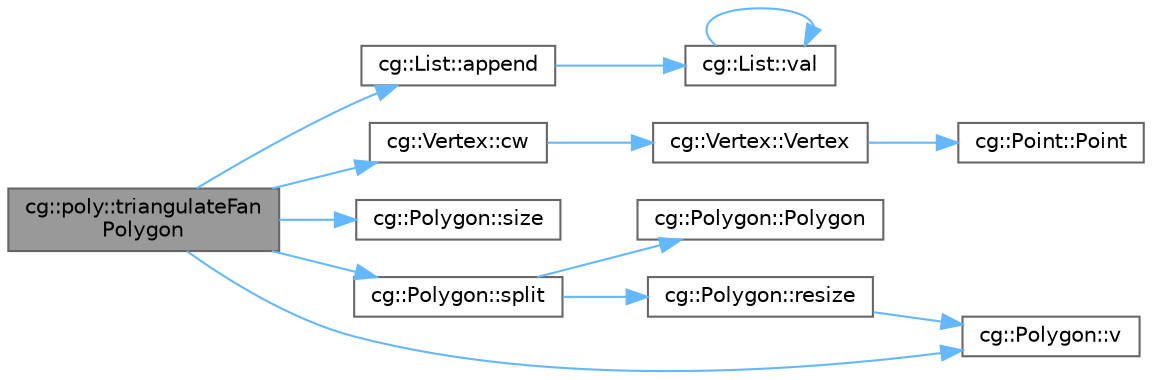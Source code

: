 digraph "cg::poly::triangulateFanPolygon"
{
 // LATEX_PDF_SIZE
  bgcolor="transparent";
  edge [fontname=Helvetica,fontsize=10,labelfontname=Helvetica,labelfontsize=10];
  node [fontname=Helvetica,fontsize=10,shape=box,height=0.2,width=0.4];
  rankdir="LR";
  Node1 [id="Node000001",label="cg::poly::triangulateFan\lPolygon",height=0.2,width=0.4,color="gray40", fillcolor="grey60", style="filled", fontcolor="black",tooltip=" "];
  Node1 -> Node2 [id="edge1_Node000001_Node000002",color="steelblue1",style="solid",tooltip=" "];
  Node2 [id="Node000002",label="cg::List::append",height=0.2,width=0.4,color="grey40", fillcolor="white", style="filled",URL="$classcg_1_1_list.html#ab3d1d9a488def2473913b2f58fc291f8",tooltip=" "];
  Node2 -> Node3 [id="edge2_Node000002_Node000003",color="steelblue1",style="solid",tooltip=" "];
  Node3 [id="Node000003",label="cg::List::val",height=0.2,width=0.4,color="grey40", fillcolor="white", style="filled",URL="$classcg_1_1_list.html#abb630c74effbfbb9f67e865eec72169b",tooltip=" "];
  Node3 -> Node3 [id="edge3_Node000003_Node000003",color="steelblue1",style="solid",tooltip=" "];
  Node1 -> Node4 [id="edge4_Node000001_Node000004",color="steelblue1",style="solid",tooltip=" "];
  Node4 [id="Node000004",label="cg::Vertex::cw",height=0.2,width=0.4,color="grey40", fillcolor="white", style="filled",URL="$classcg_1_1_vertex.html#a2585cf0f45ed8c8b8ee891774bc17a7d",tooltip=" "];
  Node4 -> Node5 [id="edge5_Node000004_Node000005",color="steelblue1",style="solid",tooltip=" "];
  Node5 [id="Node000005",label="cg::Vertex::Vertex",height=0.2,width=0.4,color="grey40", fillcolor="white", style="filled",URL="$classcg_1_1_vertex.html#ad0967adecf59f9cd3c33950633ddcf19",tooltip=" "];
  Node5 -> Node6 [id="edge6_Node000005_Node000006",color="steelblue1",style="solid",tooltip=" "];
  Node6 [id="Node000006",label="cg::Point::Point",height=0.2,width=0.4,color="grey40", fillcolor="white", style="filled",URL="$classcg_1_1_point.html#a97a9be699fb6bae85a47ebf75177ca67",tooltip=" "];
  Node1 -> Node7 [id="edge7_Node000001_Node000007",color="steelblue1",style="solid",tooltip=" "];
  Node7 [id="Node000007",label="cg::Polygon::size",height=0.2,width=0.4,color="grey40", fillcolor="white", style="filled",URL="$classcg_1_1_polygon.html#a8abf8b653a9442b86a87fb70af65d3f5",tooltip=" "];
  Node1 -> Node8 [id="edge8_Node000001_Node000008",color="steelblue1",style="solid",tooltip=" "];
  Node8 [id="Node000008",label="cg::Polygon::split",height=0.2,width=0.4,color="grey40", fillcolor="white", style="filled",URL="$classcg_1_1_polygon.html#ab9dd48a86e3b73ca1405e2638b98b2db",tooltip=" "];
  Node8 -> Node9 [id="edge9_Node000008_Node000009",color="steelblue1",style="solid",tooltip=" "];
  Node9 [id="Node000009",label="cg::Polygon::Polygon",height=0.2,width=0.4,color="grey40", fillcolor="white", style="filled",URL="$classcg_1_1_polygon.html#a95cbde08a5383caf0ee3354e6180cd8e",tooltip=" "];
  Node8 -> Node10 [id="edge10_Node000008_Node000010",color="steelblue1",style="solid",tooltip=" "];
  Node10 [id="Node000010",label="cg::Polygon::resize",height=0.2,width=0.4,color="grey40", fillcolor="white", style="filled",URL="$classcg_1_1_polygon.html#aafd115cf43dc64345a587052fead9501",tooltip=" "];
  Node10 -> Node11 [id="edge11_Node000010_Node000011",color="steelblue1",style="solid",tooltip=" "];
  Node11 [id="Node000011",label="cg::Polygon::v",height=0.2,width=0.4,color="grey40", fillcolor="white", style="filled",URL="$classcg_1_1_polygon.html#a028050405839dfb6fd6adcd502e431f3",tooltip=" "];
  Node1 -> Node11 [id="edge12_Node000001_Node000011",color="steelblue1",style="solid",tooltip=" "];
}

